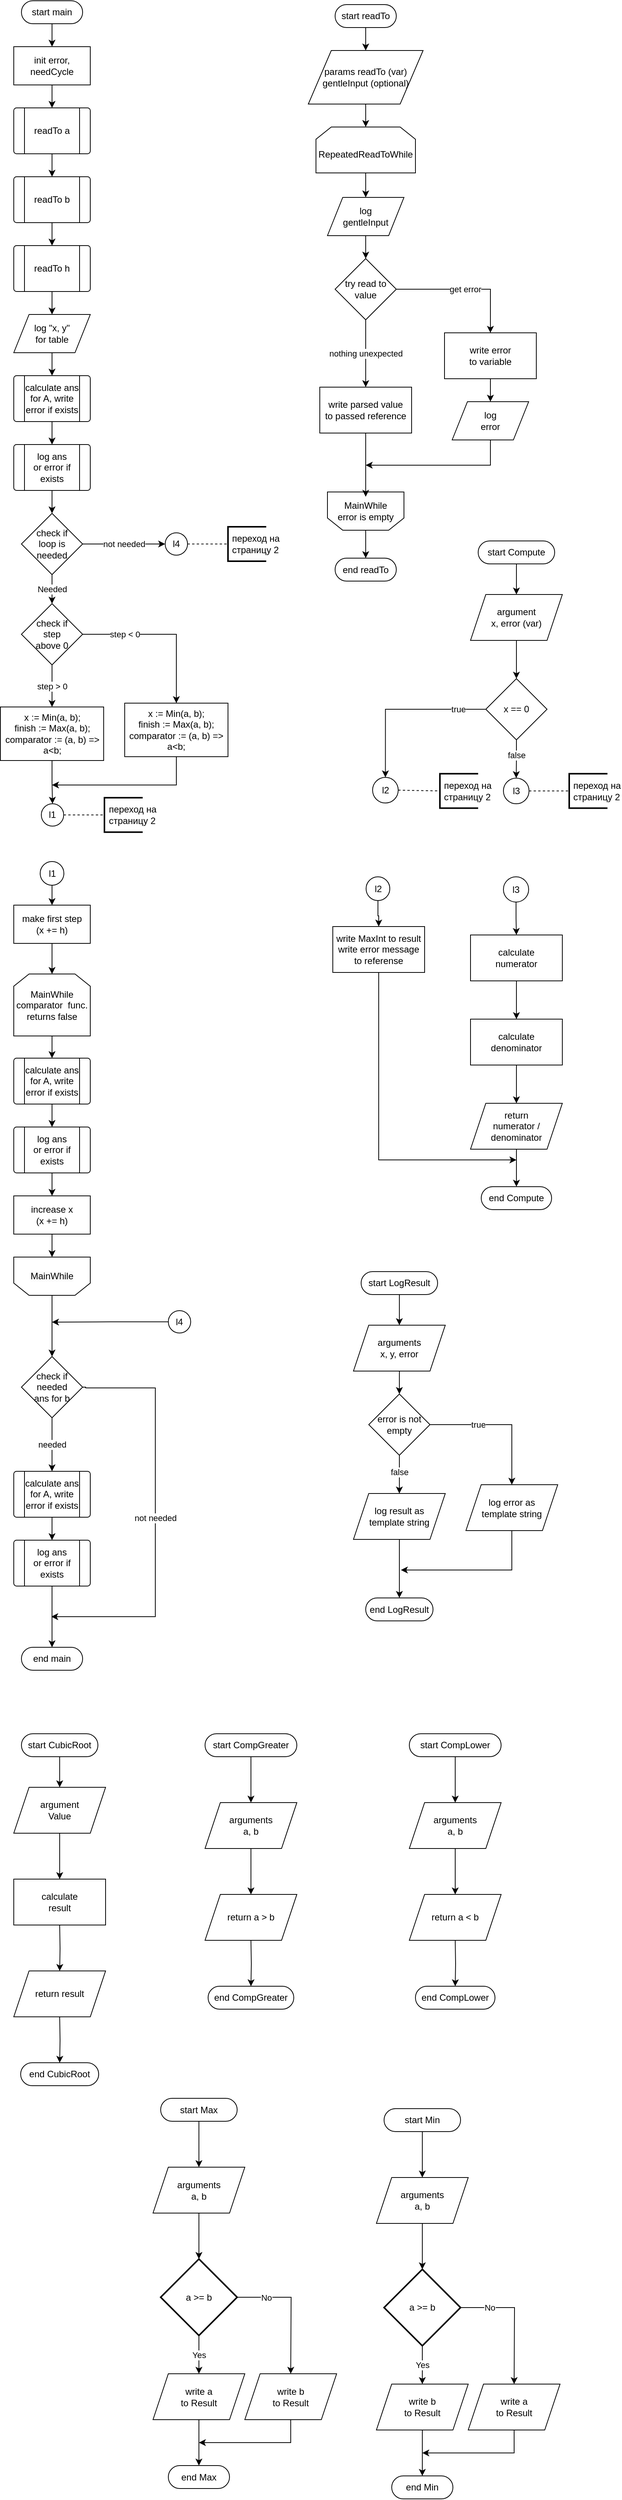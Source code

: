 <mxfile version="24.7.13">
  <diagram name="Page-1" id="XvkezHITvA0S5k1SEs2N">
    <mxGraphModel dx="993" dy="618" grid="1" gridSize="10" guides="1" tooltips="1" connect="1" arrows="1" fold="1" page="1" pageScale="1" pageWidth="850" pageHeight="1100" math="0" shadow="0">
      <root>
        <mxCell id="0" />
        <mxCell id="1" parent="0" />
        <mxCell id="ml4NnkUa15ox4P1RjirH-3" style="edgeStyle=orthogonalEdgeStyle;rounded=0;orthogonalLoop=1;jettySize=auto;html=1;exitX=0.5;exitY=0.5;exitDx=0;exitDy=15;exitPerimeter=0;entryX=0.5;entryY=0;entryDx=0;entryDy=0;" parent="1" source="ml4NnkUa15ox4P1RjirH-1" target="ml4NnkUa15ox4P1RjirH-2" edge="1">
          <mxGeometry relative="1" as="geometry" />
        </mxCell>
        <mxCell id="ml4NnkUa15ox4P1RjirH-1" value="start main" style="html=1;dashed=0;whiteSpace=wrap;shape=mxgraph.dfd.start" parent="1" vertex="1">
          <mxGeometry x="61" y="5" width="80" height="30" as="geometry" />
        </mxCell>
        <mxCell id="ml4NnkUa15ox4P1RjirH-5" style="edgeStyle=orthogonalEdgeStyle;rounded=0;orthogonalLoop=1;jettySize=auto;html=1;exitX=0.5;exitY=1;exitDx=0;exitDy=0;entryX=0.5;entryY=0;entryDx=0;entryDy=0;" parent="1" source="ml4NnkUa15ox4P1RjirH-2" target="ml4NnkUa15ox4P1RjirH-4" edge="1">
          <mxGeometry relative="1" as="geometry" />
        </mxCell>
        <mxCell id="ml4NnkUa15ox4P1RjirH-2" value="init error,&lt;div&gt;needCycle&lt;/div&gt;" style="html=1;dashed=0;whiteSpace=wrap;" parent="1" vertex="1">
          <mxGeometry x="51" y="65" width="100" height="50" as="geometry" />
        </mxCell>
        <mxCell id="ml4NnkUa15ox4P1RjirH-7" value="" style="group" parent="1" vertex="1" connectable="0">
          <mxGeometry x="51" y="145" width="100" height="60" as="geometry" />
        </mxCell>
        <mxCell id="ml4NnkUa15ox4P1RjirH-4" value="" style="verticalLabelPosition=bottom;verticalAlign=top;html=1;shape=process;whiteSpace=wrap;rounded=1;size=0.14;arcSize=6;" parent="ml4NnkUa15ox4P1RjirH-7" vertex="1">
          <mxGeometry width="100" height="60" as="geometry" />
        </mxCell>
        <mxCell id="ml4NnkUa15ox4P1RjirH-6" value="readTo a" style="text;strokeColor=none;align=center;fillColor=none;html=1;verticalAlign=middle;whiteSpace=wrap;rounded=0;" parent="ml4NnkUa15ox4P1RjirH-7" vertex="1">
          <mxGeometry x="15" width="70" height="60" as="geometry" />
        </mxCell>
        <mxCell id="ml4NnkUa15ox4P1RjirH-8" value="" style="group" parent="1" vertex="1" connectable="0">
          <mxGeometry x="51" y="235" width="100" height="60" as="geometry" />
        </mxCell>
        <mxCell id="ml4NnkUa15ox4P1RjirH-9" value="" style="verticalLabelPosition=bottom;verticalAlign=top;html=1;shape=process;whiteSpace=wrap;rounded=1;size=0.14;arcSize=6;" parent="ml4NnkUa15ox4P1RjirH-8" vertex="1">
          <mxGeometry width="100" height="60" as="geometry" />
        </mxCell>
        <mxCell id="ml4NnkUa15ox4P1RjirH-10" value="readTo&amp;nbsp;b" style="text;strokeColor=none;align=center;fillColor=none;html=1;verticalAlign=middle;whiteSpace=wrap;rounded=0;" parent="ml4NnkUa15ox4P1RjirH-8" vertex="1">
          <mxGeometry x="15" width="70" height="60" as="geometry" />
        </mxCell>
        <mxCell id="ml4NnkUa15ox4P1RjirH-11" value="" style="group" parent="1" vertex="1" connectable="0">
          <mxGeometry x="51" y="325" width="100" height="60" as="geometry" />
        </mxCell>
        <mxCell id="ml4NnkUa15ox4P1RjirH-12" value="" style="verticalLabelPosition=bottom;verticalAlign=top;html=1;shape=process;whiteSpace=wrap;rounded=1;size=0.14;arcSize=6;" parent="ml4NnkUa15ox4P1RjirH-11" vertex="1">
          <mxGeometry width="100" height="60" as="geometry" />
        </mxCell>
        <mxCell id="ml4NnkUa15ox4P1RjirH-13" value="readTo&amp;nbsp;h" style="text;strokeColor=none;align=center;fillColor=none;html=1;verticalAlign=middle;whiteSpace=wrap;rounded=0;" parent="ml4NnkUa15ox4P1RjirH-11" vertex="1">
          <mxGeometry x="15" width="70" height="60" as="geometry" />
        </mxCell>
        <mxCell id="ml4NnkUa15ox4P1RjirH-14" style="edgeStyle=orthogonalEdgeStyle;rounded=0;orthogonalLoop=1;jettySize=auto;html=1;exitX=0.5;exitY=1;exitDx=0;exitDy=0;entryX=0.5;entryY=0;entryDx=0;entryDy=0;" parent="1" source="ml4NnkUa15ox4P1RjirH-6" target="ml4NnkUa15ox4P1RjirH-10" edge="1">
          <mxGeometry relative="1" as="geometry" />
        </mxCell>
        <mxCell id="ml4NnkUa15ox4P1RjirH-15" style="edgeStyle=orthogonalEdgeStyle;rounded=0;orthogonalLoop=1;jettySize=auto;html=1;exitX=0.5;exitY=1;exitDx=0;exitDy=0;entryX=0.5;entryY=0;entryDx=0;entryDy=0;" parent="1" source="ml4NnkUa15ox4P1RjirH-10" target="ml4NnkUa15ox4P1RjirH-13" edge="1">
          <mxGeometry relative="1" as="geometry" />
        </mxCell>
        <mxCell id="ml4NnkUa15ox4P1RjirH-21" style="edgeStyle=orthogonalEdgeStyle;rounded=0;orthogonalLoop=1;jettySize=auto;html=1;exitX=0.5;exitY=1;exitDx=0;exitDy=0;entryX=0.5;entryY=0;entryDx=0;entryDy=0;" parent="1" source="ml4NnkUa15ox4P1RjirH-16" target="ml4NnkUa15ox4P1RjirH-20" edge="1">
          <mxGeometry relative="1" as="geometry">
            <mxPoint x="101.286" y="555" as="targetPoint" />
          </mxGeometry>
        </mxCell>
        <mxCell id="ml4NnkUa15ox4P1RjirH-16" value="log&amp;nbsp;&lt;span style=&quot;background-color: initial;&quot;&gt;&quot;x, y&quot;&lt;/span&gt;&lt;div&gt;&lt;span style=&quot;background-color: initial;&quot;&gt;for table&lt;/span&gt;&lt;/div&gt;" style="shape=parallelogram;perimeter=parallelogramPerimeter;whiteSpace=wrap;html=1;dashed=0;" parent="1" vertex="1">
          <mxGeometry x="51" y="415" width="100" height="50" as="geometry" />
        </mxCell>
        <mxCell id="ml4NnkUa15ox4P1RjirH-17" style="edgeStyle=orthogonalEdgeStyle;rounded=0;orthogonalLoop=1;jettySize=auto;html=1;exitX=0.5;exitY=1;exitDx=0;exitDy=0;entryX=0.5;entryY=0;entryDx=0;entryDy=0;" parent="1" source="ml4NnkUa15ox4P1RjirH-13" target="ml4NnkUa15ox4P1RjirH-16" edge="1">
          <mxGeometry relative="1" as="geometry" />
        </mxCell>
        <mxCell id="ml4NnkUa15ox4P1RjirH-18" value="" style="group" parent="1" vertex="1" connectable="0">
          <mxGeometry x="51" y="495" width="100" height="60" as="geometry" />
        </mxCell>
        <mxCell id="ml4NnkUa15ox4P1RjirH-19" value="" style="verticalLabelPosition=bottom;verticalAlign=top;html=1;shape=process;whiteSpace=wrap;rounded=1;size=0.14;arcSize=6;" parent="ml4NnkUa15ox4P1RjirH-18" vertex="1">
          <mxGeometry width="100" height="60" as="geometry" />
        </mxCell>
        <mxCell id="ml4NnkUa15ox4P1RjirH-20" value="calculate&amp;nbsp;&lt;span style=&quot;background-color: initial;&quot;&gt;ans&lt;/span&gt;&lt;div&gt;for A, write error if exists&lt;/div&gt;" style="text;strokeColor=none;align=center;fillColor=none;html=1;verticalAlign=middle;whiteSpace=wrap;rounded=0;" parent="ml4NnkUa15ox4P1RjirH-18" vertex="1">
          <mxGeometry x="15" width="70" height="60" as="geometry" />
        </mxCell>
        <mxCell id="ml4NnkUa15ox4P1RjirH-22" value="" style="group" parent="1" vertex="1" connectable="0">
          <mxGeometry x="51" y="585" width="100" height="60" as="geometry" />
        </mxCell>
        <mxCell id="ml4NnkUa15ox4P1RjirH-23" value="" style="verticalLabelPosition=bottom;verticalAlign=top;html=1;shape=process;whiteSpace=wrap;rounded=1;size=0.14;arcSize=6;" parent="ml4NnkUa15ox4P1RjirH-22" vertex="1">
          <mxGeometry width="100" height="60" as="geometry" />
        </mxCell>
        <mxCell id="ml4NnkUa15ox4P1RjirH-24" value="log ans&lt;div&gt;or error if exists&lt;/div&gt;" style="text;strokeColor=none;align=center;fillColor=none;html=1;verticalAlign=middle;whiteSpace=wrap;rounded=0;" parent="ml4NnkUa15ox4P1RjirH-22" vertex="1">
          <mxGeometry x="15" width="70" height="60" as="geometry" />
        </mxCell>
        <mxCell id="ml4NnkUa15ox4P1RjirH-25" style="edgeStyle=orthogonalEdgeStyle;rounded=0;orthogonalLoop=1;jettySize=auto;html=1;exitX=0.5;exitY=1;exitDx=0;exitDy=0;entryX=0.5;entryY=0;entryDx=0;entryDy=0;" parent="1" source="ml4NnkUa15ox4P1RjirH-20" target="ml4NnkUa15ox4P1RjirH-24" edge="1">
          <mxGeometry relative="1" as="geometry">
            <mxPoint x="101.333" y="585" as="targetPoint" />
          </mxGeometry>
        </mxCell>
        <mxCell id="ytkeiAz3e-5avgEN_o9H-12" value="Needed" style="edgeStyle=orthogonalEdgeStyle;rounded=0;orthogonalLoop=1;jettySize=auto;html=1;" edge="1" parent="1" source="ml4NnkUa15ox4P1RjirH-26" target="ml4NnkUa15ox4P1RjirH-29">
          <mxGeometry relative="1" as="geometry" />
        </mxCell>
        <mxCell id="ml4NnkUa15ox4P1RjirH-26" value="check if&lt;div&gt;loop&amp;nbsp;&lt;span style=&quot;background-color: initial;&quot;&gt;is&lt;/span&gt;&lt;/div&gt;&lt;div&gt;&lt;span style=&quot;background-color: initial;&quot;&gt;needed&lt;/span&gt;&lt;/div&gt;" style="rhombus;whiteSpace=wrap;html=1;" parent="1" vertex="1">
          <mxGeometry x="61" y="675" width="80" height="80" as="geometry" />
        </mxCell>
        <mxCell id="ml4NnkUa15ox4P1RjirH-27" style="edgeStyle=orthogonalEdgeStyle;rounded=0;orthogonalLoop=1;jettySize=auto;html=1;exitX=0.5;exitY=1;exitDx=0;exitDy=0;entryX=0.5;entryY=0;entryDx=0;entryDy=0;" parent="1" source="ml4NnkUa15ox4P1RjirH-24" target="ml4NnkUa15ox4P1RjirH-26" edge="1">
          <mxGeometry relative="1" as="geometry" />
        </mxCell>
        <mxCell id="ml4NnkUa15ox4P1RjirH-35" value="step &amp;lt; 0" style="edgeStyle=orthogonalEdgeStyle;rounded=0;orthogonalLoop=1;jettySize=auto;html=1;exitX=1;exitY=0.5;exitDx=0;exitDy=0;entryX=0.5;entryY=0;entryDx=0;entryDy=0;" parent="1" source="ml4NnkUa15ox4P1RjirH-29" target="ml4NnkUa15ox4P1RjirH-34" edge="1">
          <mxGeometry x="-0.482" relative="1" as="geometry">
            <mxPoint as="offset" />
          </mxGeometry>
        </mxCell>
        <mxCell id="ytkeiAz3e-5avgEN_o9H-11" value="step&amp;nbsp;&amp;gt; 0" style="edgeStyle=orthogonalEdgeStyle;rounded=0;orthogonalLoop=1;jettySize=auto;html=1;" edge="1" parent="1" source="ml4NnkUa15ox4P1RjirH-29" target="ml4NnkUa15ox4P1RjirH-32">
          <mxGeometry relative="1" as="geometry" />
        </mxCell>
        <mxCell id="ml4NnkUa15ox4P1RjirH-29" value="check if&lt;div&gt;step&lt;/div&gt;&lt;div&gt;above 0&lt;/div&gt;" style="rhombus;whiteSpace=wrap;html=1;" parent="1" vertex="1">
          <mxGeometry x="61" y="793" width="80" height="80" as="geometry" />
        </mxCell>
        <mxCell id="ytkeiAz3e-5avgEN_o9H-17" style="edgeStyle=orthogonalEdgeStyle;rounded=0;orthogonalLoop=1;jettySize=auto;html=1;exitX=0.5;exitY=1;exitDx=0;exitDy=0;entryX=0.5;entryY=0;entryDx=0;entryDy=0;" edge="1" parent="1" source="ml4NnkUa15ox4P1RjirH-32" target="ytkeiAz3e-5avgEN_o9H-14">
          <mxGeometry relative="1" as="geometry" />
        </mxCell>
        <mxCell id="ml4NnkUa15ox4P1RjirH-32" value="&lt;div&gt;x := Min(a, b);&lt;/div&gt;&lt;div&gt;finish := Max(a, b);&lt;/div&gt;&lt;div&gt;comparator := (a, b) =&amp;gt; a&amp;lt;b;&lt;/div&gt;" style="html=1;dashed=0;whiteSpace=wrap;" parent="1" vertex="1">
          <mxGeometry x="33.5" y="928" width="135" height="70" as="geometry" />
        </mxCell>
        <mxCell id="ml4NnkUa15ox4P1RjirH-34" value="&lt;div&gt;x := Min(a, b);&lt;/div&gt;&lt;div&gt;finish := Max(a, b);&lt;/div&gt;&lt;div&gt;comparator := (a, b) =&amp;gt; a&amp;lt;b;&lt;/div&gt;" style="html=1;dashed=0;whiteSpace=wrap;" parent="1" vertex="1">
          <mxGeometry x="196" y="923" width="135" height="70" as="geometry" />
        </mxCell>
        <mxCell id="ml4NnkUa15ox4P1RjirH-40" style="edgeStyle=orthogonalEdgeStyle;rounded=0;orthogonalLoop=1;jettySize=auto;html=1;exitX=0.5;exitY=1;exitDx=0;exitDy=0;entryX=0.5;entryY=0;entryDx=0;entryDy=0;" parent="1" source="ml4NnkUa15ox4P1RjirH-51" target="ml4NnkUa15ox4P1RjirH-39" edge="1">
          <mxGeometry relative="1" as="geometry">
            <mxPoint x="101.5" y="1247" as="sourcePoint" />
          </mxGeometry>
        </mxCell>
        <mxCell id="ml4NnkUa15ox4P1RjirH-59" style="edgeStyle=orthogonalEdgeStyle;rounded=0;orthogonalLoop=1;jettySize=auto;html=1;exitX=0.5;exitY=1;exitDx=0;exitDy=0;entryX=0.5;entryY=0;entryDx=0;entryDy=0;" parent="1" source="ml4NnkUa15ox4P1RjirH-39" target="ml4NnkUa15ox4P1RjirH-46" edge="1">
          <mxGeometry relative="1" as="geometry" />
        </mxCell>
        <mxCell id="ml4NnkUa15ox4P1RjirH-39" value="MainWhile&lt;div&gt;comparator&amp;nbsp; func. returns false&lt;br&gt;&lt;/div&gt;" style="shape=loopLimit;whiteSpace=wrap;html=1;" parent="1" vertex="1">
          <mxGeometry x="51" y="1277" width="100" height="81" as="geometry" />
        </mxCell>
        <mxCell id="ml4NnkUa15ox4P1RjirH-43" value="" style="group" parent="1" vertex="1" connectable="0">
          <mxGeometry x="51" y="1647" width="100" height="50" as="geometry" />
        </mxCell>
        <mxCell id="ml4NnkUa15ox4P1RjirH-41" value="" style="shape=loopLimit;whiteSpace=wrap;html=1;size=20;rotation=-180;" parent="ml4NnkUa15ox4P1RjirH-43" vertex="1">
          <mxGeometry width="100" height="50" as="geometry" />
        </mxCell>
        <mxCell id="ml4NnkUa15ox4P1RjirH-42" value="&lt;span style=&quot;color: rgb(0, 0, 0); font-family: Helvetica; font-size: 12px; font-style: normal; font-variant-ligatures: normal; font-variant-caps: normal; font-weight: 400; letter-spacing: normal; orphans: 2; text-indent: 0px; text-transform: none; widows: 2; word-spacing: 0px; -webkit-text-stroke-width: 0px; white-space: normal; background-color: rgb(251, 251, 251); text-decoration-thickness: initial; text-decoration-style: initial; text-decoration-color: initial; float: none; display: inline !important;&quot;&gt;MainWhile&lt;/span&gt;" style="text;whiteSpace=wrap;html=1;align=center;verticalAlign=middle;" parent="ml4NnkUa15ox4P1RjirH-43" vertex="1">
          <mxGeometry y="6.25" width="100" height="37.5" as="geometry" />
        </mxCell>
        <mxCell id="ml4NnkUa15ox4P1RjirH-44" value="" style="group" parent="1" vertex="1" connectable="0">
          <mxGeometry x="51" y="1387" width="100" height="60" as="geometry" />
        </mxCell>
        <mxCell id="ml4NnkUa15ox4P1RjirH-45" value="" style="verticalLabelPosition=bottom;verticalAlign=top;html=1;shape=process;whiteSpace=wrap;rounded=1;size=0.14;arcSize=6;" parent="ml4NnkUa15ox4P1RjirH-44" vertex="1">
          <mxGeometry width="100" height="60" as="geometry" />
        </mxCell>
        <mxCell id="ml4NnkUa15ox4P1RjirH-46" value="calculate&amp;nbsp;&lt;span style=&quot;background-color: initial;&quot;&gt;ans&lt;/span&gt;&lt;div&gt;for A, write error if exists&lt;/div&gt;" style="text;strokeColor=none;align=center;fillColor=none;html=1;verticalAlign=middle;whiteSpace=wrap;rounded=0;" parent="ml4NnkUa15ox4P1RjirH-44" vertex="1">
          <mxGeometry x="15" width="70" height="60" as="geometry" />
        </mxCell>
        <mxCell id="ml4NnkUa15ox4P1RjirH-47" value="" style="group" parent="1" vertex="1" connectable="0">
          <mxGeometry x="51" y="1477" width="100" height="60" as="geometry" />
        </mxCell>
        <mxCell id="ml4NnkUa15ox4P1RjirH-48" value="" style="verticalLabelPosition=bottom;verticalAlign=top;html=1;shape=process;whiteSpace=wrap;rounded=1;size=0.14;arcSize=6;" parent="ml4NnkUa15ox4P1RjirH-47" vertex="1">
          <mxGeometry width="100" height="60" as="geometry" />
        </mxCell>
        <mxCell id="ml4NnkUa15ox4P1RjirH-49" value="log ans&lt;div&gt;or error if exists&lt;/div&gt;" style="text;strokeColor=none;align=center;fillColor=none;html=1;verticalAlign=middle;whiteSpace=wrap;rounded=0;" parent="ml4NnkUa15ox4P1RjirH-47" vertex="1">
          <mxGeometry x="15" width="70" height="60" as="geometry" />
        </mxCell>
        <mxCell id="ml4NnkUa15ox4P1RjirH-51" value="make first step&lt;div&gt;(x += h)&lt;/div&gt;" style="html=1;dashed=0;whiteSpace=wrap;" parent="1" vertex="1">
          <mxGeometry x="51" y="1187" width="100" height="50" as="geometry" />
        </mxCell>
        <mxCell id="ml4NnkUa15ox4P1RjirH-58" value="" style="edgeStyle=orthogonalEdgeStyle;rounded=0;orthogonalLoop=1;jettySize=auto;html=1;entryX=0.5;entryY=1;entryDx=0;entryDy=0;" parent="1" source="ml4NnkUa15ox4P1RjirH-53" target="ml4NnkUa15ox4P1RjirH-41" edge="1">
          <mxGeometry relative="1" as="geometry" />
        </mxCell>
        <mxCell id="ml4NnkUa15ox4P1RjirH-53" value="increase x&lt;div&gt;(x += h)&lt;/div&gt;" style="html=1;dashed=0;whiteSpace=wrap;" parent="1" vertex="1">
          <mxGeometry x="51" y="1567" width="100" height="50" as="geometry" />
        </mxCell>
        <mxCell id="ml4NnkUa15ox4P1RjirH-56" value="" style="edgeStyle=orthogonalEdgeStyle;rounded=0;orthogonalLoop=1;jettySize=auto;html=1;" parent="1" source="ml4NnkUa15ox4P1RjirH-46" target="ml4NnkUa15ox4P1RjirH-49" edge="1">
          <mxGeometry relative="1" as="geometry" />
        </mxCell>
        <mxCell id="ml4NnkUa15ox4P1RjirH-57" value="" style="edgeStyle=orthogonalEdgeStyle;rounded=0;orthogonalLoop=1;jettySize=auto;html=1;" parent="1" source="ml4NnkUa15ox4P1RjirH-49" target="ml4NnkUa15ox4P1RjirH-53" edge="1">
          <mxGeometry relative="1" as="geometry" />
        </mxCell>
        <mxCell id="ml4NnkUa15ox4P1RjirH-71" value="needed" style="edgeStyle=orthogonalEdgeStyle;rounded=0;orthogonalLoop=1;jettySize=auto;html=1;" parent="1" source="ml4NnkUa15ox4P1RjirH-62" target="ml4NnkUa15ox4P1RjirH-67" edge="1">
          <mxGeometry relative="1" as="geometry" />
        </mxCell>
        <mxCell id="ml4NnkUa15ox4P1RjirH-78" value="not needed" style="edgeStyle=orthogonalEdgeStyle;rounded=0;orthogonalLoop=1;jettySize=auto;html=1;exitX=1;exitY=0.5;exitDx=0;exitDy=0;" parent="1" edge="1" source="ml4NnkUa15ox4P1RjirH-62">
          <mxGeometry relative="1" as="geometry">
            <mxPoint x="100" y="2117" as="targetPoint" />
            <mxPoint x="145" y="1817" as="sourcePoint" />
            <Array as="points">
              <mxPoint x="145" y="1817" />
              <mxPoint x="236" y="1818" />
              <mxPoint x="236" y="2117" />
            </Array>
          </mxGeometry>
        </mxCell>
        <mxCell id="ml4NnkUa15ox4P1RjirH-62" value="check if&lt;div&gt;needed&lt;/div&gt;&lt;div&gt;ans for b&lt;/div&gt;" style="rhombus;whiteSpace=wrap;html=1;" parent="1" vertex="1">
          <mxGeometry x="61" y="1777" width="80" height="80" as="geometry" />
        </mxCell>
        <mxCell id="ml4NnkUa15ox4P1RjirH-60" style="edgeStyle=orthogonalEdgeStyle;rounded=0;orthogonalLoop=1;jettySize=auto;html=1;exitX=0.5;exitY=0;exitDx=0;exitDy=0;entryX=0.5;entryY=0;entryDx=0;entryDy=0;" parent="1" source="ml4NnkUa15ox4P1RjirH-41" target="ml4NnkUa15ox4P1RjirH-62" edge="1">
          <mxGeometry relative="1" as="geometry">
            <mxPoint x="101.333" y="1767" as="targetPoint" />
          </mxGeometry>
        </mxCell>
        <mxCell id="ml4NnkUa15ox4P1RjirH-65" value="" style="group" parent="1" vertex="1" connectable="0">
          <mxGeometry x="51" y="1927" width="100" height="60" as="geometry" />
        </mxCell>
        <mxCell id="ml4NnkUa15ox4P1RjirH-66" value="" style="verticalLabelPosition=bottom;verticalAlign=top;html=1;shape=process;whiteSpace=wrap;rounded=1;size=0.14;arcSize=6;" parent="ml4NnkUa15ox4P1RjirH-65" vertex="1">
          <mxGeometry width="100" height="60" as="geometry" />
        </mxCell>
        <mxCell id="ml4NnkUa15ox4P1RjirH-67" value="calculate&amp;nbsp;&lt;span style=&quot;background-color: initial;&quot;&gt;ans&lt;/span&gt;&lt;div&gt;for A, write error if exists&lt;/div&gt;" style="text;strokeColor=none;align=center;fillColor=none;html=1;verticalAlign=middle;whiteSpace=wrap;rounded=0;" parent="ml4NnkUa15ox4P1RjirH-65" vertex="1">
          <mxGeometry x="15" width="70" height="60" as="geometry" />
        </mxCell>
        <mxCell id="ml4NnkUa15ox4P1RjirH-68" value="" style="group" parent="1" vertex="1" connectable="0">
          <mxGeometry x="51" y="2017" width="100" height="60" as="geometry" />
        </mxCell>
        <mxCell id="ml4NnkUa15ox4P1RjirH-69" value="" style="verticalLabelPosition=bottom;verticalAlign=top;html=1;shape=process;whiteSpace=wrap;rounded=1;size=0.14;arcSize=6;" parent="ml4NnkUa15ox4P1RjirH-68" vertex="1">
          <mxGeometry width="100" height="60" as="geometry" />
        </mxCell>
        <mxCell id="ml4NnkUa15ox4P1RjirH-70" value="log ans&lt;div&gt;or error if exists&lt;/div&gt;" style="text;strokeColor=none;align=center;fillColor=none;html=1;verticalAlign=middle;whiteSpace=wrap;rounded=0;" parent="ml4NnkUa15ox4P1RjirH-68" vertex="1">
          <mxGeometry x="15" width="70" height="60" as="geometry" />
        </mxCell>
        <mxCell id="ml4NnkUa15ox4P1RjirH-72" value="" style="edgeStyle=orthogonalEdgeStyle;rounded=0;orthogonalLoop=1;jettySize=auto;html=1;" parent="1" source="ml4NnkUa15ox4P1RjirH-67" target="ml4NnkUa15ox4P1RjirH-70" edge="1">
          <mxGeometry relative="1" as="geometry" />
        </mxCell>
        <mxCell id="ml4NnkUa15ox4P1RjirH-73" value="end main" style="html=1;dashed=0;whiteSpace=wrap;shape=mxgraph.dfd.start" parent="1" vertex="1">
          <mxGeometry x="61" y="2157" width="80" height="30" as="geometry" />
        </mxCell>
        <mxCell id="ml4NnkUa15ox4P1RjirH-74" value="" style="edgeStyle=orthogonalEdgeStyle;rounded=0;orthogonalLoop=1;jettySize=auto;html=1;" parent="1" source="ml4NnkUa15ox4P1RjirH-70" target="ml4NnkUa15ox4P1RjirH-73" edge="1">
          <mxGeometry relative="1" as="geometry" />
        </mxCell>
        <mxCell id="ml4NnkUa15ox4P1RjirH-81" style="edgeStyle=orthogonalEdgeStyle;rounded=0;orthogonalLoop=1;jettySize=auto;html=1;exitX=0.5;exitY=0.5;exitDx=0;exitDy=15;exitPerimeter=0;entryX=0.5;entryY=0;entryDx=0;entryDy=0;" parent="1" source="ml4NnkUa15ox4P1RjirH-79" target="ml4NnkUa15ox4P1RjirH-80" edge="1">
          <mxGeometry relative="1" as="geometry" />
        </mxCell>
        <mxCell id="ml4NnkUa15ox4P1RjirH-79" value="start readTo" style="html=1;dashed=0;whiteSpace=wrap;shape=mxgraph.dfd.start" parent="1" vertex="1">
          <mxGeometry x="471" y="10" width="80" height="30" as="geometry" />
        </mxCell>
        <mxCell id="ml4NnkUa15ox4P1RjirH-87" style="edgeStyle=orthogonalEdgeStyle;rounded=0;orthogonalLoop=1;jettySize=auto;html=1;exitX=0.5;exitY=1;exitDx=0;exitDy=0;entryX=0.5;entryY=0;entryDx=0;entryDy=0;" parent="1" source="ml4NnkUa15ox4P1RjirH-80" target="ml4NnkUa15ox4P1RjirH-84" edge="1">
          <mxGeometry relative="1" as="geometry" />
        </mxCell>
        <mxCell id="ml4NnkUa15ox4P1RjirH-80" value="params&amp;nbsp;&lt;span style=&quot;background-color: initial;&quot;&gt;readTo (var)&lt;/span&gt;&lt;div&gt;gentleInput (optional)&lt;br&gt;&lt;/div&gt;" style="shape=parallelogram;perimeter=parallelogramPerimeter;whiteSpace=wrap;html=1;dashed=0;" parent="1" vertex="1">
          <mxGeometry x="436" y="70" width="150" height="70" as="geometry" />
        </mxCell>
        <mxCell id="ml4NnkUa15ox4P1RjirH-89" style="edgeStyle=orthogonalEdgeStyle;rounded=0;orthogonalLoop=1;jettySize=auto;html=1;exitX=0.5;exitY=1;exitDx=0;exitDy=0;entryX=0.5;entryY=0;entryDx=0;entryDy=0;" parent="1" source="ml4NnkUa15ox4P1RjirH-84" target="ml4NnkUa15ox4P1RjirH-88" edge="1">
          <mxGeometry relative="1" as="geometry" />
        </mxCell>
        <mxCell id="ml4NnkUa15ox4P1RjirH-84" value="&lt;p class=&quot;western&quot; style=&quot;text-indent: 0in; margin-top: 0.25in&quot;&gt;&lt;span style=&quot;&quot;&gt;&lt;font style=&quot;font-size: 12px;&quot;&gt;RepeatedReadToWhile&lt;/font&gt;&lt;/span&gt;&lt;/p&gt;" style="shape=loopLimit;whiteSpace=wrap;html=1;align=center;verticalAlign=middle;horizontal=1;" parent="1" vertex="1">
          <mxGeometry x="446" y="170" width="130" height="60" as="geometry" />
        </mxCell>
        <mxCell id="ml4NnkUa15ox4P1RjirH-93" style="edgeStyle=orthogonalEdgeStyle;rounded=0;orthogonalLoop=1;jettySize=auto;html=1;exitX=0.5;exitY=1;exitDx=0;exitDy=0;entryX=0.5;entryY=0;entryDx=0;entryDy=0;" parent="1" source="ml4NnkUa15ox4P1RjirH-88" target="ml4NnkUa15ox4P1RjirH-92" edge="1">
          <mxGeometry relative="1" as="geometry" />
        </mxCell>
        <mxCell id="ml4NnkUa15ox4P1RjirH-88" value="log&lt;div&gt;gentleInput&lt;/div&gt;" style="shape=parallelogram;perimeter=parallelogramPerimeter;whiteSpace=wrap;html=1;dashed=0;" parent="1" vertex="1">
          <mxGeometry x="461" y="262" width="100" height="50" as="geometry" />
        </mxCell>
        <mxCell id="ml4NnkUa15ox4P1RjirH-95" value="get error" style="edgeStyle=orthogonalEdgeStyle;rounded=0;orthogonalLoop=1;jettySize=auto;html=1;exitX=1;exitY=0.5;exitDx=0;exitDy=0;entryX=0.5;entryY=0;entryDx=0;entryDy=0;" parent="1" source="ml4NnkUa15ox4P1RjirH-92" target="ml4NnkUa15ox4P1RjirH-97" edge="1">
          <mxGeometry relative="1" as="geometry">
            <mxPoint x="621" y="452" as="targetPoint" />
          </mxGeometry>
        </mxCell>
        <mxCell id="ml4NnkUa15ox4P1RjirH-121" value="nothing unexpected" style="edgeStyle=orthogonalEdgeStyle;rounded=0;orthogonalLoop=1;jettySize=auto;html=1;" parent="1" source="ml4NnkUa15ox4P1RjirH-92" target="ml4NnkUa15ox4P1RjirH-120" edge="1">
          <mxGeometry relative="1" as="geometry" />
        </mxCell>
        <mxCell id="ml4NnkUa15ox4P1RjirH-92" value="try read to&lt;div&gt;value&lt;/div&gt;" style="rhombus;whiteSpace=wrap;html=1;" parent="1" vertex="1">
          <mxGeometry x="471" y="342" width="80" height="80" as="geometry" />
        </mxCell>
        <mxCell id="ml4NnkUa15ox4P1RjirH-100" style="edgeStyle=orthogonalEdgeStyle;rounded=0;orthogonalLoop=1;jettySize=auto;html=1;exitX=0.5;exitY=1;exitDx=0;exitDy=0;entryX=0.5;entryY=0;entryDx=0;entryDy=0;" parent="1" source="ml4NnkUa15ox4P1RjirH-97" target="ml4NnkUa15ox4P1RjirH-99" edge="1">
          <mxGeometry relative="1" as="geometry" />
        </mxCell>
        <mxCell id="ml4NnkUa15ox4P1RjirH-97" value="write error&lt;div&gt;to variable&lt;/div&gt;" style="whiteSpace=wrap;html=1;" parent="1" vertex="1">
          <mxGeometry x="614" y="439" width="120" height="60" as="geometry" />
        </mxCell>
        <mxCell id="ml4NnkUa15ox4P1RjirH-118" style="edgeStyle=orthogonalEdgeStyle;rounded=0;orthogonalLoop=1;jettySize=auto;html=1;exitX=0.5;exitY=1;exitDx=0;exitDy=0;" parent="1" source="ml4NnkUa15ox4P1RjirH-99" edge="1">
          <mxGeometry relative="1" as="geometry">
            <mxPoint x="511" y="612" as="targetPoint" />
            <Array as="points">
              <mxPoint x="674" y="612" />
            </Array>
          </mxGeometry>
        </mxCell>
        <mxCell id="ml4NnkUa15ox4P1RjirH-99" value="log&lt;div&gt;error&lt;/div&gt;" style="shape=parallelogram;perimeter=parallelogramPerimeter;whiteSpace=wrap;html=1;dashed=0;" parent="1" vertex="1">
          <mxGeometry x="624" y="529" width="100" height="50" as="geometry" />
        </mxCell>
        <mxCell id="ml4NnkUa15ox4P1RjirH-115" value="" style="group" parent="1" vertex="1" connectable="0">
          <mxGeometry x="461" y="647" width="100" height="50" as="geometry" />
        </mxCell>
        <mxCell id="ml4NnkUa15ox4P1RjirH-116" value="" style="shape=loopLimit;whiteSpace=wrap;html=1;size=20;rotation=-180;" parent="ml4NnkUa15ox4P1RjirH-115" vertex="1">
          <mxGeometry width="100" height="50" as="geometry" />
        </mxCell>
        <mxCell id="ml4NnkUa15ox4P1RjirH-117" value="&lt;span style=&quot;color: rgb(0, 0, 0); font-family: Helvetica; font-size: 12px; font-style: normal; font-variant-ligatures: normal; font-variant-caps: normal; font-weight: 400; letter-spacing: normal; orphans: 2; text-indent: 0px; text-transform: none; widows: 2; word-spacing: 0px; -webkit-text-stroke-width: 0px; white-space: normal; background-color: rgb(251, 251, 251); text-decoration-thickness: initial; text-decoration-style: initial; text-decoration-color: initial; float: none; display: inline !important;&quot;&gt;MainWhile&lt;/span&gt;&lt;div&gt;&lt;span style=&quot;color: rgb(0, 0, 0); font-family: Helvetica; font-size: 12px; font-style: normal; font-variant-ligatures: normal; font-variant-caps: normal; font-weight: 400; letter-spacing: normal; orphans: 2; text-indent: 0px; text-transform: none; widows: 2; word-spacing: 0px; -webkit-text-stroke-width: 0px; white-space: normal; background-color: rgb(251, 251, 251); text-decoration-thickness: initial; text-decoration-style: initial; text-decoration-color: initial; float: none; display: inline !important;&quot;&gt;error is empty&lt;br&gt;&lt;/span&gt;&lt;/div&gt;" style="text;whiteSpace=wrap;html=1;align=center;verticalAlign=middle;" parent="ml4NnkUa15ox4P1RjirH-115" vertex="1">
          <mxGeometry y="6.25" width="100" height="37.5" as="geometry" />
        </mxCell>
        <mxCell id="ml4NnkUa15ox4P1RjirH-122" value="" style="edgeStyle=orthogonalEdgeStyle;rounded=0;orthogonalLoop=1;jettySize=auto;html=1;" parent="1" source="ml4NnkUa15ox4P1RjirH-120" target="ml4NnkUa15ox4P1RjirH-117" edge="1">
          <mxGeometry relative="1" as="geometry" />
        </mxCell>
        <mxCell id="ml4NnkUa15ox4P1RjirH-120" value="write parsed value&lt;div&gt;to passed reference&lt;/div&gt;" style="whiteSpace=wrap;html=1;" parent="1" vertex="1">
          <mxGeometry x="451" y="510" width="120" height="60" as="geometry" />
        </mxCell>
        <mxCell id="ml4NnkUa15ox4P1RjirH-123" value="end readTo" style="html=1;dashed=0;whiteSpace=wrap;shape=mxgraph.dfd.start" parent="1" vertex="1">
          <mxGeometry x="471" y="733.5" width="80" height="30" as="geometry" />
        </mxCell>
        <mxCell id="ml4NnkUa15ox4P1RjirH-126" value="" style="edgeStyle=orthogonalEdgeStyle;rounded=0;orthogonalLoop=1;jettySize=auto;html=1;" parent="1" source="ml4NnkUa15ox4P1RjirH-116" target="ml4NnkUa15ox4P1RjirH-123" edge="1">
          <mxGeometry relative="1" as="geometry" />
        </mxCell>
        <mxCell id="9SB0VbaatCXMWt_Crm9O-1" style="edgeStyle=orthogonalEdgeStyle;rounded=0;orthogonalLoop=1;jettySize=auto;html=1;exitX=0.5;exitY=0.5;exitDx=0;exitDy=15;exitPerimeter=0;entryX=0.5;entryY=0;entryDx=0;entryDy=0;" parent="1" source="9SB0VbaatCXMWt_Crm9O-2" target="9SB0VbaatCXMWt_Crm9O-6" edge="1">
          <mxGeometry relative="1" as="geometry" />
        </mxCell>
        <mxCell id="9SB0VbaatCXMWt_Crm9O-2" value="start Compute" style="html=1;dashed=0;whiteSpace=wrap;shape=mxgraph.dfd.start" parent="1" vertex="1">
          <mxGeometry x="658" y="711" width="100" height="30" as="geometry" />
        </mxCell>
        <mxCell id="9SB0VbaatCXMWt_Crm9O-3" style="edgeStyle=orthogonalEdgeStyle;rounded=0;orthogonalLoop=1;jettySize=auto;html=1;entryX=0.5;entryY=0;entryDx=0;entryDy=0;exitX=0.5;exitY=1;exitDx=0;exitDy=0;" parent="1" source="ytkeiAz3e-5avgEN_o9H-10" target="9SB0VbaatCXMWt_Crm9O-12" edge="1">
          <mxGeometry relative="1" as="geometry">
            <mxPoint x="708" y="1120" as="sourcePoint" />
          </mxGeometry>
        </mxCell>
        <mxCell id="9SB0VbaatCXMWt_Crm9O-4" value="x == 0" style="rhombus;whiteSpace=wrap;html=1;" parent="1" vertex="1">
          <mxGeometry x="668" y="891" width="80" height="80" as="geometry" />
        </mxCell>
        <mxCell id="9SB0VbaatCXMWt_Crm9O-5" style="edgeStyle=orthogonalEdgeStyle;rounded=0;orthogonalLoop=1;jettySize=auto;html=1;exitX=0.5;exitY=1;exitDx=0;exitDy=0;entryX=0.5;entryY=0;entryDx=0;entryDy=0;" parent="1" source="9SB0VbaatCXMWt_Crm9O-6" target="9SB0VbaatCXMWt_Crm9O-4" edge="1">
          <mxGeometry relative="1" as="geometry" />
        </mxCell>
        <mxCell id="9SB0VbaatCXMWt_Crm9O-6" value="argument&lt;div&gt;x, error (var)&lt;/div&gt;" style="shape=parallelogram;perimeter=parallelogramPerimeter;whiteSpace=wrap;html=1;fixedSize=1;" parent="1" vertex="1">
          <mxGeometry x="648" y="781" width="120" height="60" as="geometry" />
        </mxCell>
        <mxCell id="9SB0VbaatCXMWt_Crm9O-11" style="edgeStyle=orthogonalEdgeStyle;rounded=0;orthogonalLoop=1;jettySize=auto;html=1;exitX=0.5;exitY=1;exitDx=0;exitDy=0;entryX=0.5;entryY=0;entryDx=0;entryDy=0;" parent="1" source="9SB0VbaatCXMWt_Crm9O-12" target="9SB0VbaatCXMWt_Crm9O-14" edge="1">
          <mxGeometry relative="1" as="geometry" />
        </mxCell>
        <mxCell id="9SB0VbaatCXMWt_Crm9O-12" value="calculate&lt;div&gt;numerator&lt;br&gt;&lt;/div&gt;" style="rounded=0;whiteSpace=wrap;html=1;" parent="1" vertex="1">
          <mxGeometry x="648" y="1226" width="120" height="60" as="geometry" />
        </mxCell>
        <mxCell id="9SB0VbaatCXMWt_Crm9O-13" style="edgeStyle=orthogonalEdgeStyle;rounded=0;orthogonalLoop=1;jettySize=auto;html=1;exitX=0.5;exitY=1;exitDx=0;exitDy=0;entryX=0.5;entryY=0;entryDx=0;entryDy=0;" parent="1" source="9SB0VbaatCXMWt_Crm9O-14" target="9SB0VbaatCXMWt_Crm9O-15" edge="1">
          <mxGeometry relative="1" as="geometry" />
        </mxCell>
        <mxCell id="9SB0VbaatCXMWt_Crm9O-14" value="calculate&lt;div&gt;denominator&lt;br&gt;&lt;/div&gt;" style="rounded=0;whiteSpace=wrap;html=1;" parent="1" vertex="1">
          <mxGeometry x="648" y="1336" width="120" height="60" as="geometry" />
        </mxCell>
        <mxCell id="ytkeiAz3e-5avgEN_o9H-9" value="" style="edgeStyle=orthogonalEdgeStyle;rounded=0;orthogonalLoop=1;jettySize=auto;html=1;" edge="1" parent="1" source="9SB0VbaatCXMWt_Crm9O-15" target="9SB0VbaatCXMWt_Crm9O-83">
          <mxGeometry relative="1" as="geometry" />
        </mxCell>
        <mxCell id="9SB0VbaatCXMWt_Crm9O-15" value="return&lt;br&gt;numerator / denominator" style="shape=parallelogram;perimeter=parallelogramPerimeter;whiteSpace=wrap;html=1;fixedSize=1;" parent="1" vertex="1">
          <mxGeometry x="648" y="1446" width="120" height="60" as="geometry" />
        </mxCell>
        <mxCell id="9SB0VbaatCXMWt_Crm9O-16" style="edgeStyle=orthogonalEdgeStyle;rounded=0;orthogonalLoop=1;jettySize=auto;html=1;exitX=0.5;exitY=0.5;exitDx=0;exitDy=15;exitPerimeter=0;entryX=0.5;entryY=0;entryDx=0;entryDy=0;" parent="1" source="9SB0VbaatCXMWt_Crm9O-17" target="9SB0VbaatCXMWt_Crm9O-19" edge="1">
          <mxGeometry relative="1" as="geometry" />
        </mxCell>
        <mxCell id="9SB0VbaatCXMWt_Crm9O-17" value="start LogResult" style="html=1;dashed=0;whiteSpace=wrap;shape=mxgraph.dfd.start" parent="1" vertex="1">
          <mxGeometry x="505" y="1666" width="100" height="30" as="geometry" />
        </mxCell>
        <mxCell id="9SB0VbaatCXMWt_Crm9O-95" value="" style="edgeStyle=orthogonalEdgeStyle;rounded=0;orthogonalLoop=1;jettySize=auto;html=1;" parent="1" source="9SB0VbaatCXMWt_Crm9O-19" target="9SB0VbaatCXMWt_Crm9O-94" edge="1">
          <mxGeometry relative="1" as="geometry" />
        </mxCell>
        <mxCell id="9SB0VbaatCXMWt_Crm9O-19" value="arguments&lt;div&gt;x, y,&amp;nbsp;&lt;span style=&quot;background-color: initial;&quot;&gt;error&lt;/span&gt;&lt;/div&gt;" style="shape=parallelogram;perimeter=parallelogramPerimeter;whiteSpace=wrap;html=1;fixedSize=1;" parent="1" vertex="1">
          <mxGeometry x="495" y="1736" width="120" height="60" as="geometry" />
        </mxCell>
        <mxCell id="9SB0VbaatCXMWt_Crm9O-93" value="" style="edgeStyle=orthogonalEdgeStyle;rounded=0;orthogonalLoop=1;jettySize=auto;html=1;" parent="1" source="9SB0VbaatCXMWt_Crm9O-22" target="9SB0VbaatCXMWt_Crm9O-85" edge="1">
          <mxGeometry relative="1" as="geometry" />
        </mxCell>
        <mxCell id="9SB0VbaatCXMWt_Crm9O-22" value="&lt;div&gt;log result as&lt;/div&gt;&lt;div&gt;template string&lt;/div&gt;" style="shape=parallelogram;perimeter=parallelogramPerimeter;whiteSpace=wrap;html=1;fixedSize=1;" parent="1" vertex="1">
          <mxGeometry x="495" y="1956" width="120" height="60" as="geometry" />
        </mxCell>
        <mxCell id="9SB0VbaatCXMWt_Crm9O-83" value="end Compute" style="html=1;dashed=0;whiteSpace=wrap;shape=mxgraph.dfd.start" parent="1" vertex="1">
          <mxGeometry x="662" y="1555" width="92" height="30" as="geometry" />
        </mxCell>
        <mxCell id="9SB0VbaatCXMWt_Crm9O-85" value="end LogResult" style="html=1;dashed=0;whiteSpace=wrap;shape=mxgraph.dfd.start" parent="1" vertex="1">
          <mxGeometry x="511" y="2092.5" width="88" height="30" as="geometry" />
        </mxCell>
        <mxCell id="9SB0VbaatCXMWt_Crm9O-91" value="&lt;div&gt;write MaxInt to result&lt;/div&gt;&lt;div&gt;write error message to referense&lt;/div&gt;" style="rounded=0;whiteSpace=wrap;html=1;" parent="1" vertex="1">
          <mxGeometry x="468" y="1215" width="120" height="60" as="geometry" />
        </mxCell>
        <mxCell id="9SB0VbaatCXMWt_Crm9O-92" style="edgeStyle=orthogonalEdgeStyle;rounded=0;orthogonalLoop=1;jettySize=auto;html=1;exitX=0.5;exitY=1;exitDx=0;exitDy=0;" parent="1" source="9SB0VbaatCXMWt_Crm9O-91" edge="1">
          <mxGeometry relative="1" as="geometry">
            <mxPoint x="708" y="1520" as="targetPoint" />
            <Array as="points">
              <mxPoint x="528" y="1520" />
              <mxPoint x="708" y="1520" />
            </Array>
          </mxGeometry>
        </mxCell>
        <mxCell id="9SB0VbaatCXMWt_Crm9O-97" value="" style="edgeStyle=orthogonalEdgeStyle;rounded=0;orthogonalLoop=1;jettySize=auto;html=1;" parent="1" source="9SB0VbaatCXMWt_Crm9O-94" target="9SB0VbaatCXMWt_Crm9O-22" edge="1">
          <mxGeometry relative="1" as="geometry" />
        </mxCell>
        <mxCell id="9SB0VbaatCXMWt_Crm9O-98" value="false" style="edgeLabel;html=1;align=center;verticalAlign=middle;resizable=0;points=[];" parent="9SB0VbaatCXMWt_Crm9O-97" vertex="1" connectable="0">
          <mxGeometry x="-0.074" relative="1" as="geometry">
            <mxPoint y="-1" as="offset" />
          </mxGeometry>
        </mxCell>
        <mxCell id="9SB0VbaatCXMWt_Crm9O-100" value="true" style="edgeStyle=orthogonalEdgeStyle;rounded=0;orthogonalLoop=1;jettySize=auto;html=1;exitX=1;exitY=0.5;exitDx=0;exitDy=0;entryX=0.5;entryY=0;entryDx=0;entryDy=0;" parent="1" source="9SB0VbaatCXMWt_Crm9O-94" target="9SB0VbaatCXMWt_Crm9O-99" edge="1">
          <mxGeometry x="-0.326" relative="1" as="geometry">
            <mxPoint as="offset" />
          </mxGeometry>
        </mxCell>
        <mxCell id="9SB0VbaatCXMWt_Crm9O-94" value="error is not&lt;div&gt;empty&lt;/div&gt;" style="rhombus;whiteSpace=wrap;html=1;" parent="1" vertex="1">
          <mxGeometry x="515" y="1826" width="80" height="80" as="geometry" />
        </mxCell>
        <mxCell id="9SB0VbaatCXMWt_Crm9O-101" style="edgeStyle=orthogonalEdgeStyle;rounded=0;orthogonalLoop=1;jettySize=auto;html=1;exitX=0.5;exitY=1;exitDx=0;exitDy=0;" parent="1" source="9SB0VbaatCXMWt_Crm9O-99" edge="1">
          <mxGeometry relative="1" as="geometry">
            <mxPoint x="557" y="2056" as="targetPoint" />
            <Array as="points">
              <mxPoint x="702" y="2056" />
              <mxPoint x="557" y="2056" />
            </Array>
          </mxGeometry>
        </mxCell>
        <mxCell id="9SB0VbaatCXMWt_Crm9O-99" value="&lt;div&gt;log error as&lt;/div&gt;&lt;div&gt;template string&lt;/div&gt;" style="shape=parallelogram;perimeter=parallelogramPerimeter;whiteSpace=wrap;html=1;fixedSize=1;" parent="1" vertex="1">
          <mxGeometry x="642" y="1944.5" width="120" height="60" as="geometry" />
        </mxCell>
        <mxCell id="9SB0VbaatCXMWt_Crm9O-131" style="edgeStyle=orthogonalEdgeStyle;rounded=0;orthogonalLoop=1;jettySize=auto;html=1;exitX=0.5;exitY=0.5;exitDx=0;exitDy=15;exitPerimeter=0;entryX=0.5;entryY=0;entryDx=0;entryDy=0;" parent="1" source="9SB0VbaatCXMWt_Crm9O-132" target="9SB0VbaatCXMWt_Crm9O-134" edge="1">
          <mxGeometry relative="1" as="geometry" />
        </mxCell>
        <mxCell id="9SB0VbaatCXMWt_Crm9O-132" value="start CubicRoot" style="html=1;dashed=0;whiteSpace=wrap;shape=mxgraph.dfd.start" parent="1" vertex="1">
          <mxGeometry x="61" y="2270" width="100" height="30" as="geometry" />
        </mxCell>
        <mxCell id="9SB0VbaatCXMWt_Crm9O-133" style="edgeStyle=orthogonalEdgeStyle;rounded=0;orthogonalLoop=1;jettySize=auto;html=1;exitX=0.5;exitY=1;exitDx=0;exitDy=0;" parent="1" source="9SB0VbaatCXMWt_Crm9O-134" edge="1">
          <mxGeometry relative="1" as="geometry">
            <mxPoint x="111" y="2460" as="targetPoint" />
          </mxGeometry>
        </mxCell>
        <mxCell id="9SB0VbaatCXMWt_Crm9O-134" value="argument&lt;div&gt;Value&lt;/div&gt;" style="shape=parallelogram;perimeter=parallelogramPerimeter;whiteSpace=wrap;html=1;fixedSize=1;" parent="1" vertex="1">
          <mxGeometry x="51" y="2340" width="120" height="60" as="geometry" />
        </mxCell>
        <mxCell id="9SB0VbaatCXMWt_Crm9O-135" style="edgeStyle=orthogonalEdgeStyle;rounded=0;orthogonalLoop=1;jettySize=auto;html=1;exitX=0.5;exitY=1;exitDx=0;exitDy=0;entryX=0.5;entryY=0;entryDx=0;entryDy=0;" parent="1" target="9SB0VbaatCXMWt_Crm9O-136" edge="1">
          <mxGeometry relative="1" as="geometry">
            <mxPoint x="111" y="2520" as="sourcePoint" />
          </mxGeometry>
        </mxCell>
        <mxCell id="9SB0VbaatCXMWt_Crm9O-136" value="return result" style="shape=parallelogram;perimeter=parallelogramPerimeter;whiteSpace=wrap;html=1;fixedSize=1;" parent="1" vertex="1">
          <mxGeometry x="51" y="2580" width="120" height="60" as="geometry" />
        </mxCell>
        <mxCell id="9SB0VbaatCXMWt_Crm9O-137" value="calculate&lt;div&gt;result&lt;/div&gt;" style="rounded=0;whiteSpace=wrap;html=1;" parent="1" vertex="1">
          <mxGeometry x="51" y="2460" width="120" height="60" as="geometry" />
        </mxCell>
        <mxCell id="9SB0VbaatCXMWt_Crm9O-138" style="edgeStyle=orthogonalEdgeStyle;rounded=0;orthogonalLoop=1;jettySize=auto;html=1;exitX=0.5;exitY=0.5;exitDx=0;exitDy=15;exitPerimeter=0;" parent="1" source="9SB0VbaatCXMWt_Crm9O-139" target="9SB0VbaatCXMWt_Crm9O-143" edge="1">
          <mxGeometry relative="1" as="geometry" />
        </mxCell>
        <mxCell id="9SB0VbaatCXMWt_Crm9O-139" value="start Min" style="html=1;dashed=0;whiteSpace=wrap;shape=mxgraph.dfd.start" parent="1" vertex="1">
          <mxGeometry x="535" y="2760" width="100" height="30" as="geometry" />
        </mxCell>
        <mxCell id="9SB0VbaatCXMWt_Crm9O-140" value="No" style="edgeStyle=orthogonalEdgeStyle;rounded=0;orthogonalLoop=1;jettySize=auto;html=1;exitX=1;exitY=0.5;exitDx=0;exitDy=0;exitPerimeter=0;entryX=0.5;entryY=0;entryDx=0;entryDy=0;" parent="1" source="9SB0VbaatCXMWt_Crm9O-142" edge="1">
          <mxGeometry x="-0.554" relative="1" as="geometry">
            <mxPoint x="705" y="3120" as="targetPoint" />
            <mxPoint as="offset" />
          </mxGeometry>
        </mxCell>
        <mxCell id="9SB0VbaatCXMWt_Crm9O-141" value="Yes" style="edgeStyle=orthogonalEdgeStyle;rounded=0;orthogonalLoop=1;jettySize=auto;html=1;" parent="1" source="9SB0VbaatCXMWt_Crm9O-142" target="9SB0VbaatCXMWt_Crm9O-146" edge="1">
          <mxGeometry relative="1" as="geometry" />
        </mxCell>
        <mxCell id="9SB0VbaatCXMWt_Crm9O-142" value="a &amp;gt;= b" style="strokeWidth=2;html=1;shape=mxgraph.flowchart.decision;whiteSpace=wrap;" parent="1" vertex="1">
          <mxGeometry x="535" y="2970" width="100" height="100" as="geometry" />
        </mxCell>
        <mxCell id="9SB0VbaatCXMWt_Crm9O-143" value="arguments&lt;div&gt;a, b&lt;/div&gt;" style="shape=parallelogram;perimeter=parallelogramPerimeter;whiteSpace=wrap;html=1;fixedSize=1;" parent="1" vertex="1">
          <mxGeometry x="525" y="2850" width="120" height="60" as="geometry" />
        </mxCell>
        <mxCell id="9SB0VbaatCXMWt_Crm9O-144" style="edgeStyle=orthogonalEdgeStyle;rounded=0;orthogonalLoop=1;jettySize=auto;html=1;exitX=0.5;exitY=1;exitDx=0;exitDy=0;entryX=0.5;entryY=0;entryDx=0;entryDy=0;entryPerimeter=0;" parent="1" source="9SB0VbaatCXMWt_Crm9O-143" target="9SB0VbaatCXMWt_Crm9O-142" edge="1">
          <mxGeometry relative="1" as="geometry" />
        </mxCell>
        <mxCell id="9SB0VbaatCXMWt_Crm9O-145" value="" style="edgeStyle=orthogonalEdgeStyle;rounded=0;orthogonalLoop=1;jettySize=auto;html=1;" parent="1" source="9SB0VbaatCXMWt_Crm9O-146" target="9SB0VbaatCXMWt_Crm9O-157" edge="1">
          <mxGeometry relative="1" as="geometry" />
        </mxCell>
        <mxCell id="9SB0VbaatCXMWt_Crm9O-146" value="write b&lt;div&gt;to Result&lt;/div&gt;" style="shape=parallelogram;perimeter=parallelogramPerimeter;whiteSpace=wrap;html=1;fixedSize=1;" parent="1" vertex="1">
          <mxGeometry x="525" y="3120" width="120" height="60" as="geometry" />
        </mxCell>
        <mxCell id="9SB0VbaatCXMWt_Crm9O-147" style="edgeStyle=orthogonalEdgeStyle;rounded=0;orthogonalLoop=1;jettySize=auto;html=1;exitX=0.5;exitY=0.5;exitDx=0;exitDy=15;exitPerimeter=0;" parent="1" source="9SB0VbaatCXMWt_Crm9O-148" target="9SB0VbaatCXMWt_Crm9O-149" edge="1">
          <mxGeometry relative="1" as="geometry" />
        </mxCell>
        <mxCell id="9SB0VbaatCXMWt_Crm9O-148" value="start CompGreater" style="html=1;dashed=0;whiteSpace=wrap;shape=mxgraph.dfd.start" parent="1" vertex="1">
          <mxGeometry x="301" y="2270" width="120" height="30" as="geometry" />
        </mxCell>
        <mxCell id="9SB0VbaatCXMWt_Crm9O-149" value="arguments&lt;div&gt;a, b&lt;/div&gt;" style="shape=parallelogram;perimeter=parallelogramPerimeter;whiteSpace=wrap;html=1;fixedSize=1;" parent="1" vertex="1">
          <mxGeometry x="301" y="2360" width="120" height="60" as="geometry" />
        </mxCell>
        <mxCell id="9SB0VbaatCXMWt_Crm9O-150" style="edgeStyle=orthogonalEdgeStyle;rounded=0;orthogonalLoop=1;jettySize=auto;html=1;exitX=0.5;exitY=1;exitDx=0;exitDy=0;" parent="1" source="9SB0VbaatCXMWt_Crm9O-149" target="9SB0VbaatCXMWt_Crm9O-151" edge="1">
          <mxGeometry relative="1" as="geometry">
            <mxPoint x="361" y="2480" as="targetPoint" />
          </mxGeometry>
        </mxCell>
        <mxCell id="9SB0VbaatCXMWt_Crm9O-151" value="return a &amp;gt; b" style="shape=parallelogram;perimeter=parallelogramPerimeter;whiteSpace=wrap;html=1;fixedSize=1;" parent="1" vertex="1">
          <mxGeometry x="301" y="2480" width="120" height="60" as="geometry" />
        </mxCell>
        <mxCell id="9SB0VbaatCXMWt_Crm9O-152" style="edgeStyle=orthogonalEdgeStyle;rounded=0;orthogonalLoop=1;jettySize=auto;html=1;exitX=0.5;exitY=0.5;exitDx=0;exitDy=15;exitPerimeter=0;" parent="1" source="9SB0VbaatCXMWt_Crm9O-153" target="9SB0VbaatCXMWt_Crm9O-154" edge="1">
          <mxGeometry relative="1" as="geometry" />
        </mxCell>
        <mxCell id="9SB0VbaatCXMWt_Crm9O-153" value="start CompLower" style="html=1;dashed=0;whiteSpace=wrap;shape=mxgraph.dfd.start" parent="1" vertex="1">
          <mxGeometry x="568" y="2270" width="120" height="30" as="geometry" />
        </mxCell>
        <mxCell id="9SB0VbaatCXMWt_Crm9O-154" value="arguments&lt;div&gt;a, b&lt;/div&gt;" style="shape=parallelogram;perimeter=parallelogramPerimeter;whiteSpace=wrap;html=1;fixedSize=1;" parent="1" vertex="1">
          <mxGeometry x="568" y="2360" width="120" height="60" as="geometry" />
        </mxCell>
        <mxCell id="9SB0VbaatCXMWt_Crm9O-155" style="edgeStyle=orthogonalEdgeStyle;rounded=0;orthogonalLoop=1;jettySize=auto;html=1;exitX=0.5;exitY=1;exitDx=0;exitDy=0;" parent="1" source="9SB0VbaatCXMWt_Crm9O-154" target="9SB0VbaatCXMWt_Crm9O-156" edge="1">
          <mxGeometry relative="1" as="geometry">
            <mxPoint x="628" y="2480" as="targetPoint" />
          </mxGeometry>
        </mxCell>
        <mxCell id="9SB0VbaatCXMWt_Crm9O-156" value="return a &amp;lt; b" style="shape=parallelogram;perimeter=parallelogramPerimeter;whiteSpace=wrap;html=1;fixedSize=1;" parent="1" vertex="1">
          <mxGeometry x="568" y="2480" width="120" height="60" as="geometry" />
        </mxCell>
        <mxCell id="9SB0VbaatCXMWt_Crm9O-157" value="end Min" style="html=1;dashed=0;whiteSpace=wrap;shape=mxgraph.dfd.start" parent="1" vertex="1">
          <mxGeometry x="545" y="3240" width="80" height="30" as="geometry" />
        </mxCell>
        <mxCell id="9SB0VbaatCXMWt_Crm9O-158" style="edgeStyle=orthogonalEdgeStyle;rounded=0;orthogonalLoop=1;jettySize=auto;html=1;exitX=0.5;exitY=1;exitDx=0;exitDy=0;" parent="1" edge="1">
          <mxGeometry relative="1" as="geometry">
            <mxPoint x="705" y="3180" as="sourcePoint" />
            <mxPoint x="585" y="3210" as="targetPoint" />
            <Array as="points">
              <mxPoint x="705" y="3210" />
              <mxPoint x="585" y="3210" />
            </Array>
          </mxGeometry>
        </mxCell>
        <mxCell id="9SB0VbaatCXMWt_Crm9O-159" value="end CubicRoot" style="html=1;dashed=0;whiteSpace=wrap;shape=mxgraph.dfd.start" parent="1" vertex="1">
          <mxGeometry x="60" y="2700" width="102" height="30" as="geometry" />
        </mxCell>
        <mxCell id="9SB0VbaatCXMWt_Crm9O-160" style="edgeStyle=orthogonalEdgeStyle;rounded=0;orthogonalLoop=1;jettySize=auto;html=1;exitX=0.5;exitY=1;exitDx=0;exitDy=0;entryX=0.5;entryY=0.5;entryDx=0;entryDy=-15;entryPerimeter=0;" parent="1" target="9SB0VbaatCXMWt_Crm9O-159" edge="1">
          <mxGeometry relative="1" as="geometry">
            <mxPoint x="111" y="2640" as="sourcePoint" />
          </mxGeometry>
        </mxCell>
        <mxCell id="9SB0VbaatCXMWt_Crm9O-161" value="end CompGreater" style="html=1;dashed=0;whiteSpace=wrap;shape=mxgraph.dfd.start" parent="1" vertex="1">
          <mxGeometry x="305" y="2600" width="112" height="30" as="geometry" />
        </mxCell>
        <mxCell id="9SB0VbaatCXMWt_Crm9O-162" style="edgeStyle=orthogonalEdgeStyle;rounded=0;orthogonalLoop=1;jettySize=auto;html=1;exitX=0.5;exitY=1;exitDx=0;exitDy=0;entryX=0.5;entryY=0.5;entryDx=0;entryDy=-15;entryPerimeter=0;" parent="1" target="9SB0VbaatCXMWt_Crm9O-161" edge="1">
          <mxGeometry relative="1" as="geometry">
            <mxPoint x="361" y="2540" as="sourcePoint" />
          </mxGeometry>
        </mxCell>
        <mxCell id="9SB0VbaatCXMWt_Crm9O-163" value="end CompLower" style="html=1;dashed=0;whiteSpace=wrap;shape=mxgraph.dfd.start" parent="1" vertex="1">
          <mxGeometry x="576" y="2600" width="104" height="30" as="geometry" />
        </mxCell>
        <mxCell id="9SB0VbaatCXMWt_Crm9O-164" style="edgeStyle=orthogonalEdgeStyle;rounded=0;orthogonalLoop=1;jettySize=auto;html=1;exitX=0.5;exitY=1;exitDx=0;exitDy=0;entryX=0.5;entryY=0.5;entryDx=0;entryDy=-15;entryPerimeter=0;" parent="1" target="9SB0VbaatCXMWt_Crm9O-163" edge="1">
          <mxGeometry relative="1" as="geometry">
            <mxPoint x="628" y="2540" as="sourcePoint" />
          </mxGeometry>
        </mxCell>
        <mxCell id="9SB0VbaatCXMWt_Crm9O-165" value="write a&lt;div&gt;&lt;div&gt;to Result&lt;/div&gt;&lt;/div&gt;" style="shape=parallelogram;perimeter=parallelogramPerimeter;whiteSpace=wrap;html=1;fixedSize=1;" parent="1" vertex="1">
          <mxGeometry x="645" y="3120" width="120" height="60" as="geometry" />
        </mxCell>
        <mxCell id="9SB0VbaatCXMWt_Crm9O-166" style="edgeStyle=orthogonalEdgeStyle;rounded=0;orthogonalLoop=1;jettySize=auto;html=1;exitX=0.5;exitY=0.5;exitDx=0;exitDy=15;exitPerimeter=0;" parent="1" source="9SB0VbaatCXMWt_Crm9O-167" target="9SB0VbaatCXMWt_Crm9O-171" edge="1">
          <mxGeometry relative="1" as="geometry" />
        </mxCell>
        <mxCell id="9SB0VbaatCXMWt_Crm9O-167" value="start Max" style="html=1;dashed=0;whiteSpace=wrap;shape=mxgraph.dfd.start" parent="1" vertex="1">
          <mxGeometry x="243" y="2746.5" width="100" height="30" as="geometry" />
        </mxCell>
        <mxCell id="9SB0VbaatCXMWt_Crm9O-168" value="No" style="edgeStyle=orthogonalEdgeStyle;rounded=0;orthogonalLoop=1;jettySize=auto;html=1;exitX=1;exitY=0.5;exitDx=0;exitDy=0;exitPerimeter=0;entryX=0.5;entryY=0;entryDx=0;entryDy=0;" parent="1" source="9SB0VbaatCXMWt_Crm9O-170" edge="1">
          <mxGeometry x="-0.554" relative="1" as="geometry">
            <mxPoint x="413" y="3106.5" as="targetPoint" />
            <mxPoint as="offset" />
          </mxGeometry>
        </mxCell>
        <mxCell id="9SB0VbaatCXMWt_Crm9O-169" value="Yes" style="edgeStyle=orthogonalEdgeStyle;rounded=0;orthogonalLoop=1;jettySize=auto;html=1;" parent="1" source="9SB0VbaatCXMWt_Crm9O-170" target="9SB0VbaatCXMWt_Crm9O-174" edge="1">
          <mxGeometry relative="1" as="geometry" />
        </mxCell>
        <mxCell id="9SB0VbaatCXMWt_Crm9O-170" value="a &amp;gt;= b" style="strokeWidth=2;html=1;shape=mxgraph.flowchart.decision;whiteSpace=wrap;" parent="1" vertex="1">
          <mxGeometry x="243" y="2956.5" width="100" height="100" as="geometry" />
        </mxCell>
        <mxCell id="9SB0VbaatCXMWt_Crm9O-171" value="arguments&lt;div&gt;a, b&lt;/div&gt;" style="shape=parallelogram;perimeter=parallelogramPerimeter;whiteSpace=wrap;html=1;fixedSize=1;" parent="1" vertex="1">
          <mxGeometry x="233" y="2836.5" width="120" height="60" as="geometry" />
        </mxCell>
        <mxCell id="9SB0VbaatCXMWt_Crm9O-172" style="edgeStyle=orthogonalEdgeStyle;rounded=0;orthogonalLoop=1;jettySize=auto;html=1;exitX=0.5;exitY=1;exitDx=0;exitDy=0;entryX=0.5;entryY=0;entryDx=0;entryDy=0;entryPerimeter=0;" parent="1" source="9SB0VbaatCXMWt_Crm9O-171" target="9SB0VbaatCXMWt_Crm9O-170" edge="1">
          <mxGeometry relative="1" as="geometry" />
        </mxCell>
        <mxCell id="9SB0VbaatCXMWt_Crm9O-173" value="" style="edgeStyle=orthogonalEdgeStyle;rounded=0;orthogonalLoop=1;jettySize=auto;html=1;" parent="1" source="9SB0VbaatCXMWt_Crm9O-174" target="9SB0VbaatCXMWt_Crm9O-175" edge="1">
          <mxGeometry relative="1" as="geometry" />
        </mxCell>
        <mxCell id="9SB0VbaatCXMWt_Crm9O-174" value="write a&lt;div&gt;to Result&lt;/div&gt;" style="shape=parallelogram;perimeter=parallelogramPerimeter;whiteSpace=wrap;html=1;fixedSize=1;" parent="1" vertex="1">
          <mxGeometry x="233" y="3106.5" width="120" height="60" as="geometry" />
        </mxCell>
        <mxCell id="9SB0VbaatCXMWt_Crm9O-175" value="end Max" style="html=1;dashed=0;whiteSpace=wrap;shape=mxgraph.dfd.start" parent="1" vertex="1">
          <mxGeometry x="253" y="3226.5" width="80" height="30" as="geometry" />
        </mxCell>
        <mxCell id="9SB0VbaatCXMWt_Crm9O-176" style="edgeStyle=orthogonalEdgeStyle;rounded=0;orthogonalLoop=1;jettySize=auto;html=1;exitX=0.5;exitY=1;exitDx=0;exitDy=0;" parent="1" edge="1">
          <mxGeometry relative="1" as="geometry">
            <mxPoint x="413" y="3166.5" as="sourcePoint" />
            <mxPoint x="293" y="3196.5" as="targetPoint" />
            <Array as="points">
              <mxPoint x="413" y="3196.5" />
              <mxPoint x="293" y="3196.5" />
            </Array>
          </mxGeometry>
        </mxCell>
        <mxCell id="9SB0VbaatCXMWt_Crm9O-177" value="write b&lt;div&gt;&lt;div&gt;to Result&lt;/div&gt;&lt;/div&gt;" style="shape=parallelogram;perimeter=parallelogramPerimeter;whiteSpace=wrap;html=1;fixedSize=1;" parent="1" vertex="1">
          <mxGeometry x="353" y="3106.5" width="120" height="60" as="geometry" />
        </mxCell>
        <mxCell id="ytkeiAz3e-5avgEN_o9H-3" value="true" style="edgeStyle=orthogonalEdgeStyle;rounded=0;orthogonalLoop=1;jettySize=auto;html=1;entryX=0.5;entryY=0;entryDx=0;entryDy=0;exitX=0;exitY=0.5;exitDx=0;exitDy=0;" edge="1" parent="1" source="9SB0VbaatCXMWt_Crm9O-4" target="ytkeiAz3e-5avgEN_o9H-1">
          <mxGeometry x="-0.672" relative="1" as="geometry">
            <mxPoint x="668" y="980" as="sourcePoint" />
            <mxPoint x="528" y="1215" as="targetPoint" />
            <mxPoint as="offset" />
          </mxGeometry>
        </mxCell>
        <mxCell id="ytkeiAz3e-5avgEN_o9H-1" value="l2" style="ellipse;whiteSpace=wrap;html=1;aspect=fixed;" vertex="1" parent="1">
          <mxGeometry x="520" y="1020" width="33.5" height="33.5" as="geometry" />
        </mxCell>
        <mxCell id="ytkeiAz3e-5avgEN_o9H-5" value="" style="edgeStyle=orthogonalEdgeStyle;rounded=0;orthogonalLoop=1;jettySize=auto;html=1;" edge="1" parent="1" source="ytkeiAz3e-5avgEN_o9H-4" target="9SB0VbaatCXMWt_Crm9O-91">
          <mxGeometry relative="1" as="geometry" />
        </mxCell>
        <mxCell id="ytkeiAz3e-5avgEN_o9H-4" value="l2" style="ellipse;whiteSpace=wrap;html=1;aspect=fixed;" vertex="1" parent="1">
          <mxGeometry x="511.5" y="1150" width="31" height="31" as="geometry" />
        </mxCell>
        <mxCell id="ytkeiAz3e-5avgEN_o9H-7" value="" style="edgeStyle=orthogonalEdgeStyle;rounded=0;orthogonalLoop=1;jettySize=auto;html=1;exitX=0.5;exitY=1;exitDx=0;exitDy=0;entryX=0.5;entryY=0;entryDx=0;entryDy=0;" edge="1" parent="1" source="9SB0VbaatCXMWt_Crm9O-4" target="ytkeiAz3e-5avgEN_o9H-6">
          <mxGeometry relative="1" as="geometry">
            <mxPoint x="708" y="1020" as="sourcePoint" />
            <mxPoint x="708" y="1155" as="targetPoint" />
          </mxGeometry>
        </mxCell>
        <mxCell id="ytkeiAz3e-5avgEN_o9H-8" value="false" style="edgeLabel;html=1;align=center;verticalAlign=middle;resizable=0;points=[];" vertex="1" connectable="0" parent="ytkeiAz3e-5avgEN_o9H-7">
          <mxGeometry x="-0.587" y="1" relative="1" as="geometry">
            <mxPoint x="-1" y="9" as="offset" />
          </mxGeometry>
        </mxCell>
        <mxCell id="ytkeiAz3e-5avgEN_o9H-6" value="l3" style="ellipse;whiteSpace=wrap;html=1;aspect=fixed;" vertex="1" parent="1">
          <mxGeometry x="691" y="1021" width="33.5" height="33.5" as="geometry" />
        </mxCell>
        <mxCell id="ytkeiAz3e-5avgEN_o9H-10" value="l3" style="ellipse;whiteSpace=wrap;html=1;aspect=fixed;" vertex="1" parent="1">
          <mxGeometry x="691" y="1150" width="33" height="33" as="geometry" />
        </mxCell>
        <mxCell id="ytkeiAz3e-5avgEN_o9H-18" value="" style="edgeStyle=orthogonalEdgeStyle;rounded=0;orthogonalLoop=1;jettySize=auto;html=1;" edge="1" parent="1" source="ytkeiAz3e-5avgEN_o9H-15" target="ml4NnkUa15ox4P1RjirH-51">
          <mxGeometry relative="1" as="geometry" />
        </mxCell>
        <mxCell id="ytkeiAz3e-5avgEN_o9H-15" value="l1" style="ellipse;whiteSpace=wrap;html=1;aspect=fixed;" vertex="1" parent="1">
          <mxGeometry x="85.5" y="1130" width="31" height="31" as="geometry" />
        </mxCell>
        <mxCell id="ytkeiAz3e-5avgEN_o9H-16" value="" style="edgeStyle=orthogonalEdgeStyle;rounded=0;orthogonalLoop=1;jettySize=auto;html=1;exitX=0.5;exitY=1;exitDx=0;exitDy=0;" edge="1" parent="1" source="ml4NnkUa15ox4P1RjirH-34">
          <mxGeometry relative="1" as="geometry">
            <mxPoint x="101" y="1030" as="targetPoint" />
            <Array as="points">
              <mxPoint x="264" y="1030" />
            </Array>
            <mxPoint x="264" y="993" as="sourcePoint" />
          </mxGeometry>
        </mxCell>
        <mxCell id="ytkeiAz3e-5avgEN_o9H-14" value="l1" style="ellipse;whiteSpace=wrap;html=1;aspect=fixed;" vertex="1" parent="1">
          <mxGeometry x="87" y="1054.5" width="29.25" height="29.25" as="geometry" />
        </mxCell>
        <mxCell id="ytkeiAz3e-5avgEN_o9H-20" value="not needed" style="edgeStyle=orthogonalEdgeStyle;rounded=0;orthogonalLoop=1;jettySize=auto;html=1;exitX=1;exitY=0.5;exitDx=0;exitDy=0;" edge="1" parent="1" source="ml4NnkUa15ox4P1RjirH-26" target="ytkeiAz3e-5avgEN_o9H-19">
          <mxGeometry x="-0.013" relative="1" as="geometry">
            <mxPoint x="102" y="1676" as="targetPoint" />
            <Array as="points" />
            <mxPoint as="offset" />
            <mxPoint x="141" y="715" as="sourcePoint" />
          </mxGeometry>
        </mxCell>
        <mxCell id="ytkeiAz3e-5avgEN_o9H-19" value="l4" style="ellipse;whiteSpace=wrap;html=1;aspect=fixed;" vertex="1" parent="1">
          <mxGeometry x="248.88" y="700.37" width="29.25" height="29.25" as="geometry" />
        </mxCell>
        <mxCell id="ytkeiAz3e-5avgEN_o9H-23" value="" style="edgeStyle=orthogonalEdgeStyle;rounded=0;orthogonalLoop=1;jettySize=auto;html=1;" edge="1" parent="1" source="ytkeiAz3e-5avgEN_o9H-21">
          <mxGeometry relative="1" as="geometry">
            <mxPoint x="101" y="1732" as="targetPoint" />
          </mxGeometry>
        </mxCell>
        <mxCell id="ytkeiAz3e-5avgEN_o9H-21" value="l4" style="ellipse;whiteSpace=wrap;html=1;aspect=fixed;" vertex="1" parent="1">
          <mxGeometry x="253" y="1717" width="29.25" height="29.25" as="geometry" />
        </mxCell>
        <mxCell id="ytkeiAz3e-5avgEN_o9H-24" value="&amp;nbsp;переход на&lt;div&gt;&amp;nbsp;страницу 2&lt;/div&gt;" style="strokeWidth=2;html=1;shape=mxgraph.flowchart.annotation_1;align=left;pointerEvents=1;" vertex="1" parent="1">
          <mxGeometry x="331" y="692.49" width="50" height="45" as="geometry" />
        </mxCell>
        <mxCell id="ytkeiAz3e-5avgEN_o9H-25" value="" style="endArrow=none;dashed=1;html=1;rounded=0;exitX=1;exitY=0.5;exitDx=0;exitDy=0;entryX=0;entryY=0.5;entryDx=0;entryDy=0;entryPerimeter=0;" edge="1" parent="1" source="ytkeiAz3e-5avgEN_o9H-19" target="ytkeiAz3e-5avgEN_o9H-24">
          <mxGeometry width="50" height="50" relative="1" as="geometry">
            <mxPoint x="280" y="770" as="sourcePoint" />
            <mxPoint x="330" y="720" as="targetPoint" />
          </mxGeometry>
        </mxCell>
        <mxCell id="ytkeiAz3e-5avgEN_o9H-26" value="&amp;nbsp;переход на&lt;div&gt;&amp;nbsp;страницу 2&lt;/div&gt;" style="strokeWidth=2;html=1;shape=mxgraph.flowchart.annotation_1;align=left;pointerEvents=1;" vertex="1" parent="1">
          <mxGeometry x="777" y="1015.25" width="50" height="45" as="geometry" />
        </mxCell>
        <mxCell id="ytkeiAz3e-5avgEN_o9H-27" value="" style="endArrow=none;dashed=1;html=1;rounded=0;entryX=0;entryY=0.5;entryDx=0;entryDy=0;entryPerimeter=0;exitX=1;exitY=0.5;exitDx=0;exitDy=0;" edge="1" parent="1" target="ytkeiAz3e-5avgEN_o9H-26" source="ytkeiAz3e-5avgEN_o9H-6">
          <mxGeometry width="50" height="50" relative="1" as="geometry">
            <mxPoint x="760" y="1038" as="sourcePoint" />
            <mxPoint x="776" y="1042.76" as="targetPoint" />
          </mxGeometry>
        </mxCell>
        <mxCell id="ytkeiAz3e-5avgEN_o9H-28" value="&amp;nbsp;переход на&lt;div&gt;&amp;nbsp;страницу 2&lt;/div&gt;" style="strokeWidth=2;html=1;shape=mxgraph.flowchart.annotation_1;align=left;pointerEvents=1;" vertex="1" parent="1">
          <mxGeometry x="608" y="1015.25" width="50" height="45" as="geometry" />
        </mxCell>
        <mxCell id="ytkeiAz3e-5avgEN_o9H-29" value="" style="endArrow=none;dashed=1;html=1;rounded=0;exitX=1;exitY=0.5;exitDx=0;exitDy=0;entryX=0;entryY=0.5;entryDx=0;entryDy=0;entryPerimeter=0;" edge="1" parent="1" target="ytkeiAz3e-5avgEN_o9H-28" source="ytkeiAz3e-5avgEN_o9H-1">
          <mxGeometry width="50" height="50" relative="1" as="geometry">
            <mxPoint x="555" y="1037.76" as="sourcePoint" />
            <mxPoint x="607" y="1042.76" as="targetPoint" />
          </mxGeometry>
        </mxCell>
        <mxCell id="ytkeiAz3e-5avgEN_o9H-30" value="&amp;nbsp;переход на&lt;div&gt;&amp;nbsp;страницу 2&lt;/div&gt;" style="strokeWidth=2;html=1;shape=mxgraph.flowchart.annotation_1;align=left;pointerEvents=1;" vertex="1" parent="1">
          <mxGeometry x="169.5" y="1046.63" width="50" height="45" as="geometry" />
        </mxCell>
        <mxCell id="ytkeiAz3e-5avgEN_o9H-31" value="" style="endArrow=none;dashed=1;html=1;rounded=0;entryX=0;entryY=0.5;entryDx=0;entryDy=0;entryPerimeter=0;exitX=1;exitY=0.5;exitDx=0;exitDy=0;" edge="1" parent="1" target="ytkeiAz3e-5avgEN_o9H-30" source="ytkeiAz3e-5avgEN_o9H-14">
          <mxGeometry width="50" height="50" relative="1" as="geometry">
            <mxPoint x="130" y="1069" as="sourcePoint" />
            <mxPoint x="168.5" y="1074.14" as="targetPoint" />
          </mxGeometry>
        </mxCell>
      </root>
    </mxGraphModel>
  </diagram>
</mxfile>
